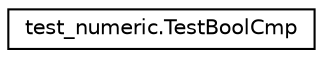 digraph "Graphical Class Hierarchy"
{
 // LATEX_PDF_SIZE
  edge [fontname="Helvetica",fontsize="10",labelfontname="Helvetica",labelfontsize="10"];
  node [fontname="Helvetica",fontsize="10",shape=record];
  rankdir="LR";
  Node0 [label="test_numeric.TestBoolCmp",height=0.2,width=0.4,color="black", fillcolor="white", style="filled",URL="$classtest__numeric_1_1TestBoolCmp.html",tooltip=" "];
}
